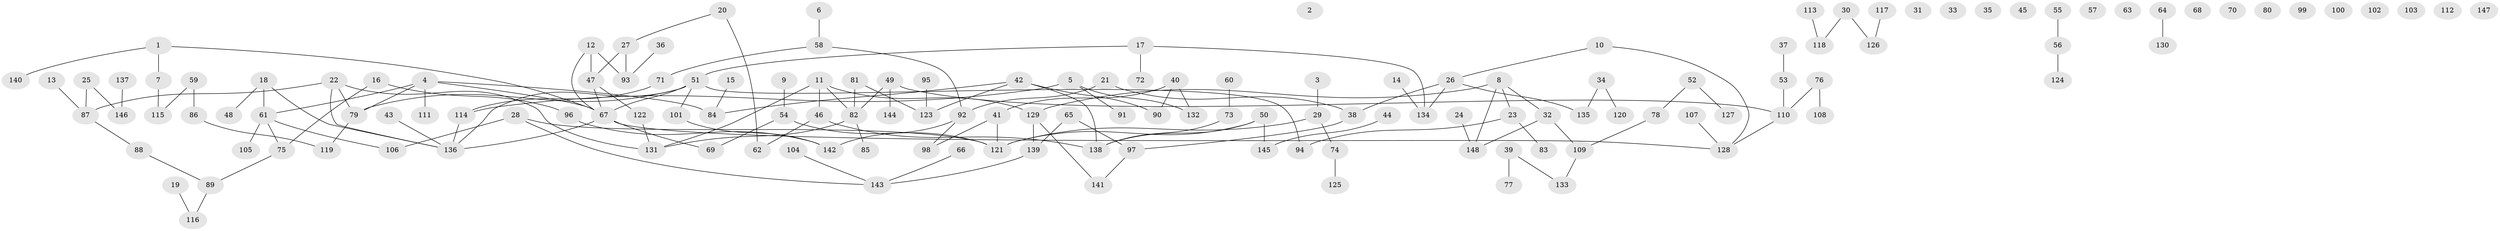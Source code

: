 // coarse degree distribution, {8: 0.022727272727272728, 5: 0.022727272727272728, 6: 0.022727272727272728, 4: 0.07954545454545454, 10: 0.011363636363636364, 3: 0.19318181818181818, 2: 0.36363636363636365, 9: 0.011363636363636364, 1: 0.2727272727272727}
// Generated by graph-tools (version 1.1) at 2025/48/03/04/25 22:48:17]
// undirected, 148 vertices, 156 edges
graph export_dot {
  node [color=gray90,style=filled];
  1;
  2;
  3;
  4;
  5;
  6;
  7;
  8;
  9;
  10;
  11;
  12;
  13;
  14;
  15;
  16;
  17;
  18;
  19;
  20;
  21;
  22;
  23;
  24;
  25;
  26;
  27;
  28;
  29;
  30;
  31;
  32;
  33;
  34;
  35;
  36;
  37;
  38;
  39;
  40;
  41;
  42;
  43;
  44;
  45;
  46;
  47;
  48;
  49;
  50;
  51;
  52;
  53;
  54;
  55;
  56;
  57;
  58;
  59;
  60;
  61;
  62;
  63;
  64;
  65;
  66;
  67;
  68;
  69;
  70;
  71;
  72;
  73;
  74;
  75;
  76;
  77;
  78;
  79;
  80;
  81;
  82;
  83;
  84;
  85;
  86;
  87;
  88;
  89;
  90;
  91;
  92;
  93;
  94;
  95;
  96;
  97;
  98;
  99;
  100;
  101;
  102;
  103;
  104;
  105;
  106;
  107;
  108;
  109;
  110;
  111;
  112;
  113;
  114;
  115;
  116;
  117;
  118;
  119;
  120;
  121;
  122;
  123;
  124;
  125;
  126;
  127;
  128;
  129;
  130;
  131;
  132;
  133;
  134;
  135;
  136;
  137;
  138;
  139;
  140;
  141;
  142;
  143;
  144;
  145;
  146;
  147;
  148;
  1 -- 7;
  1 -- 67;
  1 -- 140;
  3 -- 29;
  4 -- 61;
  4 -- 67;
  4 -- 79;
  4 -- 84;
  4 -- 111;
  5 -- 91;
  5 -- 114;
  5 -- 132;
  6 -- 58;
  7 -- 115;
  8 -- 23;
  8 -- 32;
  8 -- 129;
  8 -- 148;
  9 -- 54;
  10 -- 26;
  10 -- 128;
  11 -- 46;
  11 -- 82;
  11 -- 129;
  11 -- 131;
  12 -- 47;
  12 -- 67;
  12 -- 93;
  13 -- 87;
  14 -- 134;
  15 -- 84;
  16 -- 75;
  16 -- 96;
  17 -- 51;
  17 -- 72;
  17 -- 134;
  18 -- 48;
  18 -- 61;
  18 -- 136;
  19 -- 116;
  20 -- 27;
  20 -- 62;
  21 -- 38;
  21 -- 92;
  22 -- 79;
  22 -- 87;
  22 -- 131;
  22 -- 136;
  23 -- 83;
  23 -- 94;
  24 -- 148;
  25 -- 87;
  25 -- 146;
  26 -- 38;
  26 -- 134;
  26 -- 135;
  27 -- 47;
  27 -- 93;
  28 -- 106;
  28 -- 121;
  28 -- 143;
  29 -- 74;
  29 -- 121;
  30 -- 118;
  30 -- 126;
  32 -- 109;
  32 -- 148;
  34 -- 120;
  34 -- 135;
  36 -- 93;
  37 -- 53;
  38 -- 97;
  39 -- 77;
  39 -- 133;
  40 -- 41;
  40 -- 90;
  40 -- 132;
  41 -- 98;
  41 -- 121;
  42 -- 84;
  42 -- 90;
  42 -- 123;
  42 -- 138;
  43 -- 136;
  44 -- 145;
  46 -- 62;
  46 -- 138;
  47 -- 67;
  47 -- 122;
  49 -- 82;
  49 -- 110;
  49 -- 144;
  50 -- 121;
  50 -- 138;
  50 -- 145;
  51 -- 67;
  51 -- 79;
  51 -- 94;
  51 -- 101;
  51 -- 136;
  52 -- 78;
  52 -- 127;
  53 -- 110;
  54 -- 69;
  54 -- 121;
  55 -- 56;
  56 -- 124;
  58 -- 71;
  58 -- 92;
  59 -- 86;
  59 -- 115;
  60 -- 73;
  61 -- 75;
  61 -- 105;
  61 -- 106;
  64 -- 130;
  65 -- 97;
  65 -- 139;
  66 -- 143;
  67 -- 69;
  67 -- 128;
  67 -- 136;
  71 -- 114;
  73 -- 138;
  74 -- 125;
  75 -- 89;
  76 -- 108;
  76 -- 110;
  78 -- 109;
  79 -- 119;
  81 -- 82;
  81 -- 123;
  82 -- 85;
  82 -- 131;
  86 -- 119;
  87 -- 88;
  88 -- 89;
  89 -- 116;
  92 -- 98;
  92 -- 142;
  95 -- 123;
  96 -- 142;
  97 -- 141;
  101 -- 142;
  104 -- 143;
  107 -- 128;
  109 -- 133;
  110 -- 128;
  113 -- 118;
  114 -- 136;
  117 -- 126;
  122 -- 131;
  129 -- 139;
  129 -- 141;
  137 -- 146;
  139 -- 143;
}
